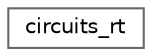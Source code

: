 digraph "Graphical Class Hierarchy"
{
 // LATEX_PDF_SIZE
  bgcolor="transparent";
  edge [fontname=Helvetica,fontsize=10,labelfontname=Helvetica,labelfontsize=10];
  node [fontname=Helvetica,fontsize=10,shape=box,height=0.2,width=0.4];
  rankdir="LR";
  Node0 [id="Node000000",label="circuits_rt",height=0.2,width=0.4,color="grey40", fillcolor="white", style="filled",URL="$structcircuits__rt.html",tooltip=" "];
}

